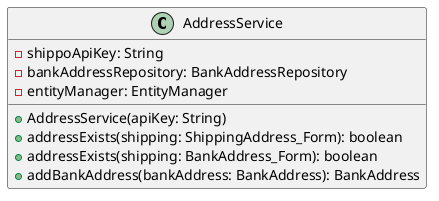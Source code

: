 @startuml

class AddressService {
  - shippoApiKey: String
  - bankAddressRepository: BankAddressRepository
  - entityManager: EntityManager
  + AddressService(apiKey: String)
  + addressExists(shipping: ShippingAddress_Form): boolean
  + addressExists(shipping: BankAddress_Form): boolean
  + addBankAddress(bankAddress: BankAddress): BankAddress
}

@enduml
